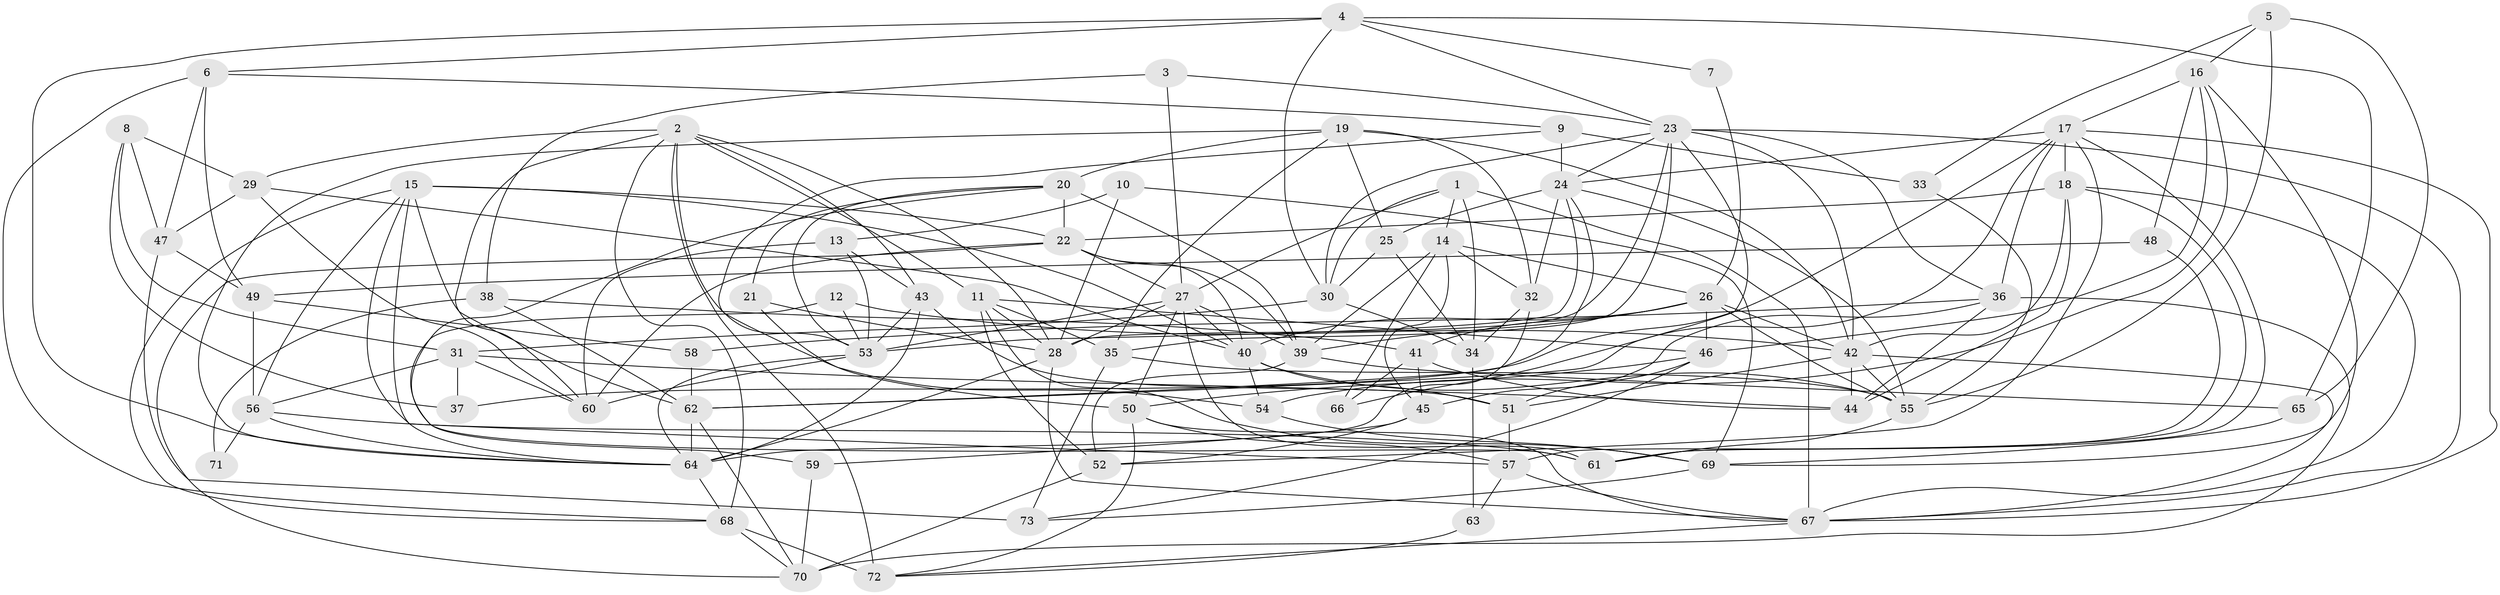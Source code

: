 // original degree distribution, {4: 0.3013698630136986, 3: 0.2602739726027397, 2: 0.136986301369863, 7: 0.03424657534246575, 6: 0.08904109589041095, 5: 0.15753424657534246, 8: 0.0136986301369863, 10: 0.00684931506849315}
// Generated by graph-tools (version 1.1) at 2025/02/03/09/25 03:02:08]
// undirected, 73 vertices, 202 edges
graph export_dot {
graph [start="1"]
  node [color=gray90,style=filled];
  1;
  2;
  3;
  4;
  5;
  6;
  7;
  8;
  9;
  10;
  11;
  12;
  13;
  14;
  15;
  16;
  17;
  18;
  19;
  20;
  21;
  22;
  23;
  24;
  25;
  26;
  27;
  28;
  29;
  30;
  31;
  32;
  33;
  34;
  35;
  36;
  37;
  38;
  39;
  40;
  41;
  42;
  43;
  44;
  45;
  46;
  47;
  48;
  49;
  50;
  51;
  52;
  53;
  54;
  55;
  56;
  57;
  58;
  59;
  60;
  61;
  62;
  63;
  64;
  65;
  66;
  67;
  68;
  69;
  70;
  71;
  72;
  73;
  1 -- 14 [weight=1.0];
  1 -- 27 [weight=1.0];
  1 -- 30 [weight=1.0];
  1 -- 34 [weight=1.0];
  1 -- 67 [weight=2.0];
  2 -- 11 [weight=1.0];
  2 -- 28 [weight=1.0];
  2 -- 29 [weight=1.0];
  2 -- 43 [weight=1.0];
  2 -- 53 [weight=1.0];
  2 -- 60 [weight=1.0];
  2 -- 68 [weight=1.0];
  2 -- 72 [weight=1.0];
  3 -- 23 [weight=1.0];
  3 -- 27 [weight=1.0];
  3 -- 38 [weight=1.0];
  4 -- 6 [weight=1.0];
  4 -- 7 [weight=1.0];
  4 -- 23 [weight=1.0];
  4 -- 30 [weight=1.0];
  4 -- 64 [weight=1.0];
  4 -- 65 [weight=1.0];
  5 -- 16 [weight=1.0];
  5 -- 33 [weight=1.0];
  5 -- 55 [weight=1.0];
  5 -- 65 [weight=1.0];
  6 -- 9 [weight=1.0];
  6 -- 47 [weight=1.0];
  6 -- 49 [weight=1.0];
  6 -- 68 [weight=1.0];
  7 -- 26 [weight=1.0];
  8 -- 29 [weight=1.0];
  8 -- 31 [weight=1.0];
  8 -- 37 [weight=1.0];
  8 -- 47 [weight=1.0];
  9 -- 24 [weight=2.0];
  9 -- 33 [weight=1.0];
  9 -- 54 [weight=1.0];
  10 -- 13 [weight=1.0];
  10 -- 28 [weight=1.0];
  10 -- 69 [weight=1.0];
  11 -- 28 [weight=1.0];
  11 -- 35 [weight=1.0];
  11 -- 46 [weight=1.0];
  11 -- 52 [weight=1.0];
  11 -- 69 [weight=1.0];
  12 -- 42 [weight=1.0];
  12 -- 53 [weight=1.0];
  12 -- 59 [weight=1.0];
  13 -- 43 [weight=1.0];
  13 -- 53 [weight=1.0];
  13 -- 60 [weight=1.0];
  14 -- 26 [weight=1.0];
  14 -- 32 [weight=1.0];
  14 -- 39 [weight=1.0];
  14 -- 45 [weight=1.0];
  14 -- 66 [weight=1.0];
  15 -- 22 [weight=1.0];
  15 -- 40 [weight=1.0];
  15 -- 56 [weight=1.0];
  15 -- 57 [weight=1.0];
  15 -- 62 [weight=1.0];
  15 -- 64 [weight=1.0];
  15 -- 68 [weight=1.0];
  16 -- 17 [weight=1.0];
  16 -- 46 [weight=1.0];
  16 -- 48 [weight=2.0];
  16 -- 54 [weight=1.0];
  16 -- 69 [weight=1.0];
  17 -- 18 [weight=1.0];
  17 -- 24 [weight=1.0];
  17 -- 36 [weight=1.0];
  17 -- 37 [weight=1.0];
  17 -- 52 [weight=1.0];
  17 -- 61 [weight=1.0];
  17 -- 62 [weight=1.0];
  17 -- 67 [weight=1.0];
  18 -- 22 [weight=1.0];
  18 -- 42 [weight=1.0];
  18 -- 44 [weight=1.0];
  18 -- 61 [weight=1.0];
  18 -- 67 [weight=1.0];
  19 -- 20 [weight=1.0];
  19 -- 25 [weight=1.0];
  19 -- 32 [weight=1.0];
  19 -- 35 [weight=1.0];
  19 -- 42 [weight=1.0];
  19 -- 64 [weight=1.0];
  20 -- 21 [weight=1.0];
  20 -- 22 [weight=1.0];
  20 -- 39 [weight=1.0];
  20 -- 53 [weight=1.0];
  20 -- 61 [weight=1.0];
  21 -- 28 [weight=1.0];
  21 -- 50 [weight=1.0];
  22 -- 27 [weight=1.0];
  22 -- 39 [weight=1.0];
  22 -- 40 [weight=1.0];
  22 -- 60 [weight=1.0];
  22 -- 70 [weight=1.0];
  23 -- 24 [weight=1.0];
  23 -- 28 [weight=1.0];
  23 -- 30 [weight=1.0];
  23 -- 35 [weight=1.0];
  23 -- 36 [weight=1.0];
  23 -- 42 [weight=1.0];
  23 -- 66 [weight=1.0];
  23 -- 67 [weight=1.0];
  24 -- 25 [weight=1.0];
  24 -- 32 [weight=1.0];
  24 -- 53 [weight=1.0];
  24 -- 55 [weight=1.0];
  24 -- 62 [weight=1.0];
  25 -- 30 [weight=1.0];
  25 -- 34 [weight=2.0];
  26 -- 39 [weight=1.0];
  26 -- 40 [weight=1.0];
  26 -- 41 [weight=1.0];
  26 -- 42 [weight=1.0];
  26 -- 46 [weight=1.0];
  26 -- 55 [weight=1.0];
  27 -- 28 [weight=1.0];
  27 -- 39 [weight=1.0];
  27 -- 40 [weight=1.0];
  27 -- 50 [weight=1.0];
  27 -- 53 [weight=1.0];
  27 -- 61 [weight=2.0];
  28 -- 64 [weight=1.0];
  28 -- 67 [weight=1.0];
  29 -- 40 [weight=1.0];
  29 -- 47 [weight=1.0];
  29 -- 60 [weight=1.0];
  30 -- 31 [weight=1.0];
  30 -- 34 [weight=1.0];
  31 -- 37 [weight=1.0];
  31 -- 44 [weight=1.0];
  31 -- 56 [weight=1.0];
  31 -- 60 [weight=1.0];
  32 -- 34 [weight=1.0];
  32 -- 64 [weight=1.0];
  33 -- 55 [weight=1.0];
  34 -- 63 [weight=1.0];
  35 -- 55 [weight=1.0];
  35 -- 73 [weight=1.0];
  36 -- 44 [weight=1.0];
  36 -- 45 [weight=1.0];
  36 -- 58 [weight=1.0];
  36 -- 70 [weight=1.0];
  38 -- 41 [weight=1.0];
  38 -- 62 [weight=1.0];
  38 -- 71 [weight=1.0];
  39 -- 52 [weight=1.0];
  39 -- 65 [weight=1.0];
  40 -- 51 [weight=1.0];
  40 -- 54 [weight=1.0];
  40 -- 55 [weight=2.0];
  41 -- 44 [weight=2.0];
  41 -- 45 [weight=1.0];
  41 -- 66 [weight=1.0];
  42 -- 44 [weight=1.0];
  42 -- 51 [weight=1.0];
  42 -- 55 [weight=1.0];
  42 -- 67 [weight=1.0];
  43 -- 51 [weight=1.0];
  43 -- 53 [weight=1.0];
  43 -- 64 [weight=1.0];
  45 -- 52 [weight=1.0];
  45 -- 59 [weight=1.0];
  46 -- 50 [weight=1.0];
  46 -- 51 [weight=1.0];
  46 -- 73 [weight=1.0];
  47 -- 49 [weight=1.0];
  47 -- 73 [weight=2.0];
  48 -- 49 [weight=2.0];
  48 -- 57 [weight=1.0];
  49 -- 56 [weight=1.0];
  49 -- 58 [weight=1.0];
  50 -- 57 [weight=1.0];
  50 -- 67 [weight=1.0];
  50 -- 72 [weight=1.0];
  51 -- 57 [weight=1.0];
  52 -- 70 [weight=1.0];
  53 -- 60 [weight=2.0];
  53 -- 64 [weight=1.0];
  54 -- 69 [weight=1.0];
  55 -- 61 [weight=1.0];
  56 -- 61 [weight=1.0];
  56 -- 64 [weight=1.0];
  56 -- 71 [weight=1.0];
  57 -- 63 [weight=1.0];
  57 -- 67 [weight=1.0];
  58 -- 62 [weight=1.0];
  59 -- 70 [weight=1.0];
  62 -- 64 [weight=2.0];
  62 -- 70 [weight=1.0];
  63 -- 72 [weight=1.0];
  64 -- 68 [weight=1.0];
  65 -- 69 [weight=1.0];
  67 -- 72 [weight=1.0];
  68 -- 70 [weight=1.0];
  68 -- 72 [weight=2.0];
  69 -- 73 [weight=1.0];
}
